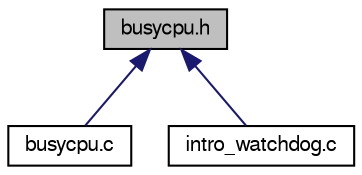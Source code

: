 digraph "busycpu.h"
{
  edge [fontname="FreeSans",fontsize="10",labelfontname="FreeSans",labelfontsize="10"];
  node [fontname="FreeSans",fontsize="10",shape=record];
  Node1 [label="busycpu.h",height=0.2,width=0.4,color="black", fillcolor="grey75", style="filled" fontcolor="black"];
  Node1 -> Node2 [dir="back",color="midnightblue",fontsize="10",style="solid",fontname="FreeSans"];
  Node2 [label="busycpu.c",height=0.2,width=0.4,color="black", fillcolor="white", style="filled",URL="$busycpu_8c.html",tooltip="Fonctions permettant la simulation de consommation de temps CPU. "];
  Node1 -> Node3 [dir="back",color="midnightblue",fontsize="10",style="solid",fontname="FreeSans"];
  Node3 [label="intro_watchdog.c",height=0.2,width=0.4,color="black", fillcolor="white", style="filled",URL="$intro__watchdog_8c.html",tooltip="Application pour l&#39;introduction aux concept de tâche. "];
}
